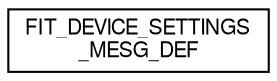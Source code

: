 digraph "Graphical Class Hierarchy"
{
  edge [fontname="FreeSans",fontsize="10",labelfontname="FreeSans",labelfontsize="10"];
  node [fontname="FreeSans",fontsize="10",shape=record];
  rankdir="LR";
  Node1 [label="FIT_DEVICE_SETTINGS\l_MESG_DEF",height=0.2,width=0.4,color="black", fillcolor="white", style="filled",URL="$struct_f_i_t___d_e_v_i_c_e___s_e_t_t_i_n_g_s___m_e_s_g___d_e_f.html"];
}

